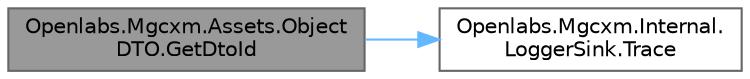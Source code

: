 digraph "Openlabs.Mgcxm.Assets.ObjectDTO.GetDtoId"
{
 // LATEX_PDF_SIZE
  bgcolor="transparent";
  edge [fontname=Helvetica,fontsize=10,labelfontname=Helvetica,labelfontsize=10];
  node [fontname=Helvetica,fontsize=10,shape=box,height=0.2,width=0.4];
  rankdir="LR";
  Node1 [id="Node000001",label="Openlabs.Mgcxm.Assets.Object\lDTO.GetDtoId",height=0.2,width=0.4,color="gray40", fillcolor="grey60", style="filled", fontcolor="black",tooltip=" "];
  Node1 -> Node2 [id="edge3_Node000001_Node000002",color="steelblue1",style="solid",tooltip=" "];
  Node2 [id="Node000002",label="Openlabs.Mgcxm.Internal.\lLoggerSink.Trace",height=0.2,width=0.4,color="grey40", fillcolor="white", style="filled",URL="$class_openlabs_1_1_mgcxm_1_1_internal_1_1_logger_sink.html#a184cab05d3e176b9325bdf43b2856f2c",tooltip=" "];
}
